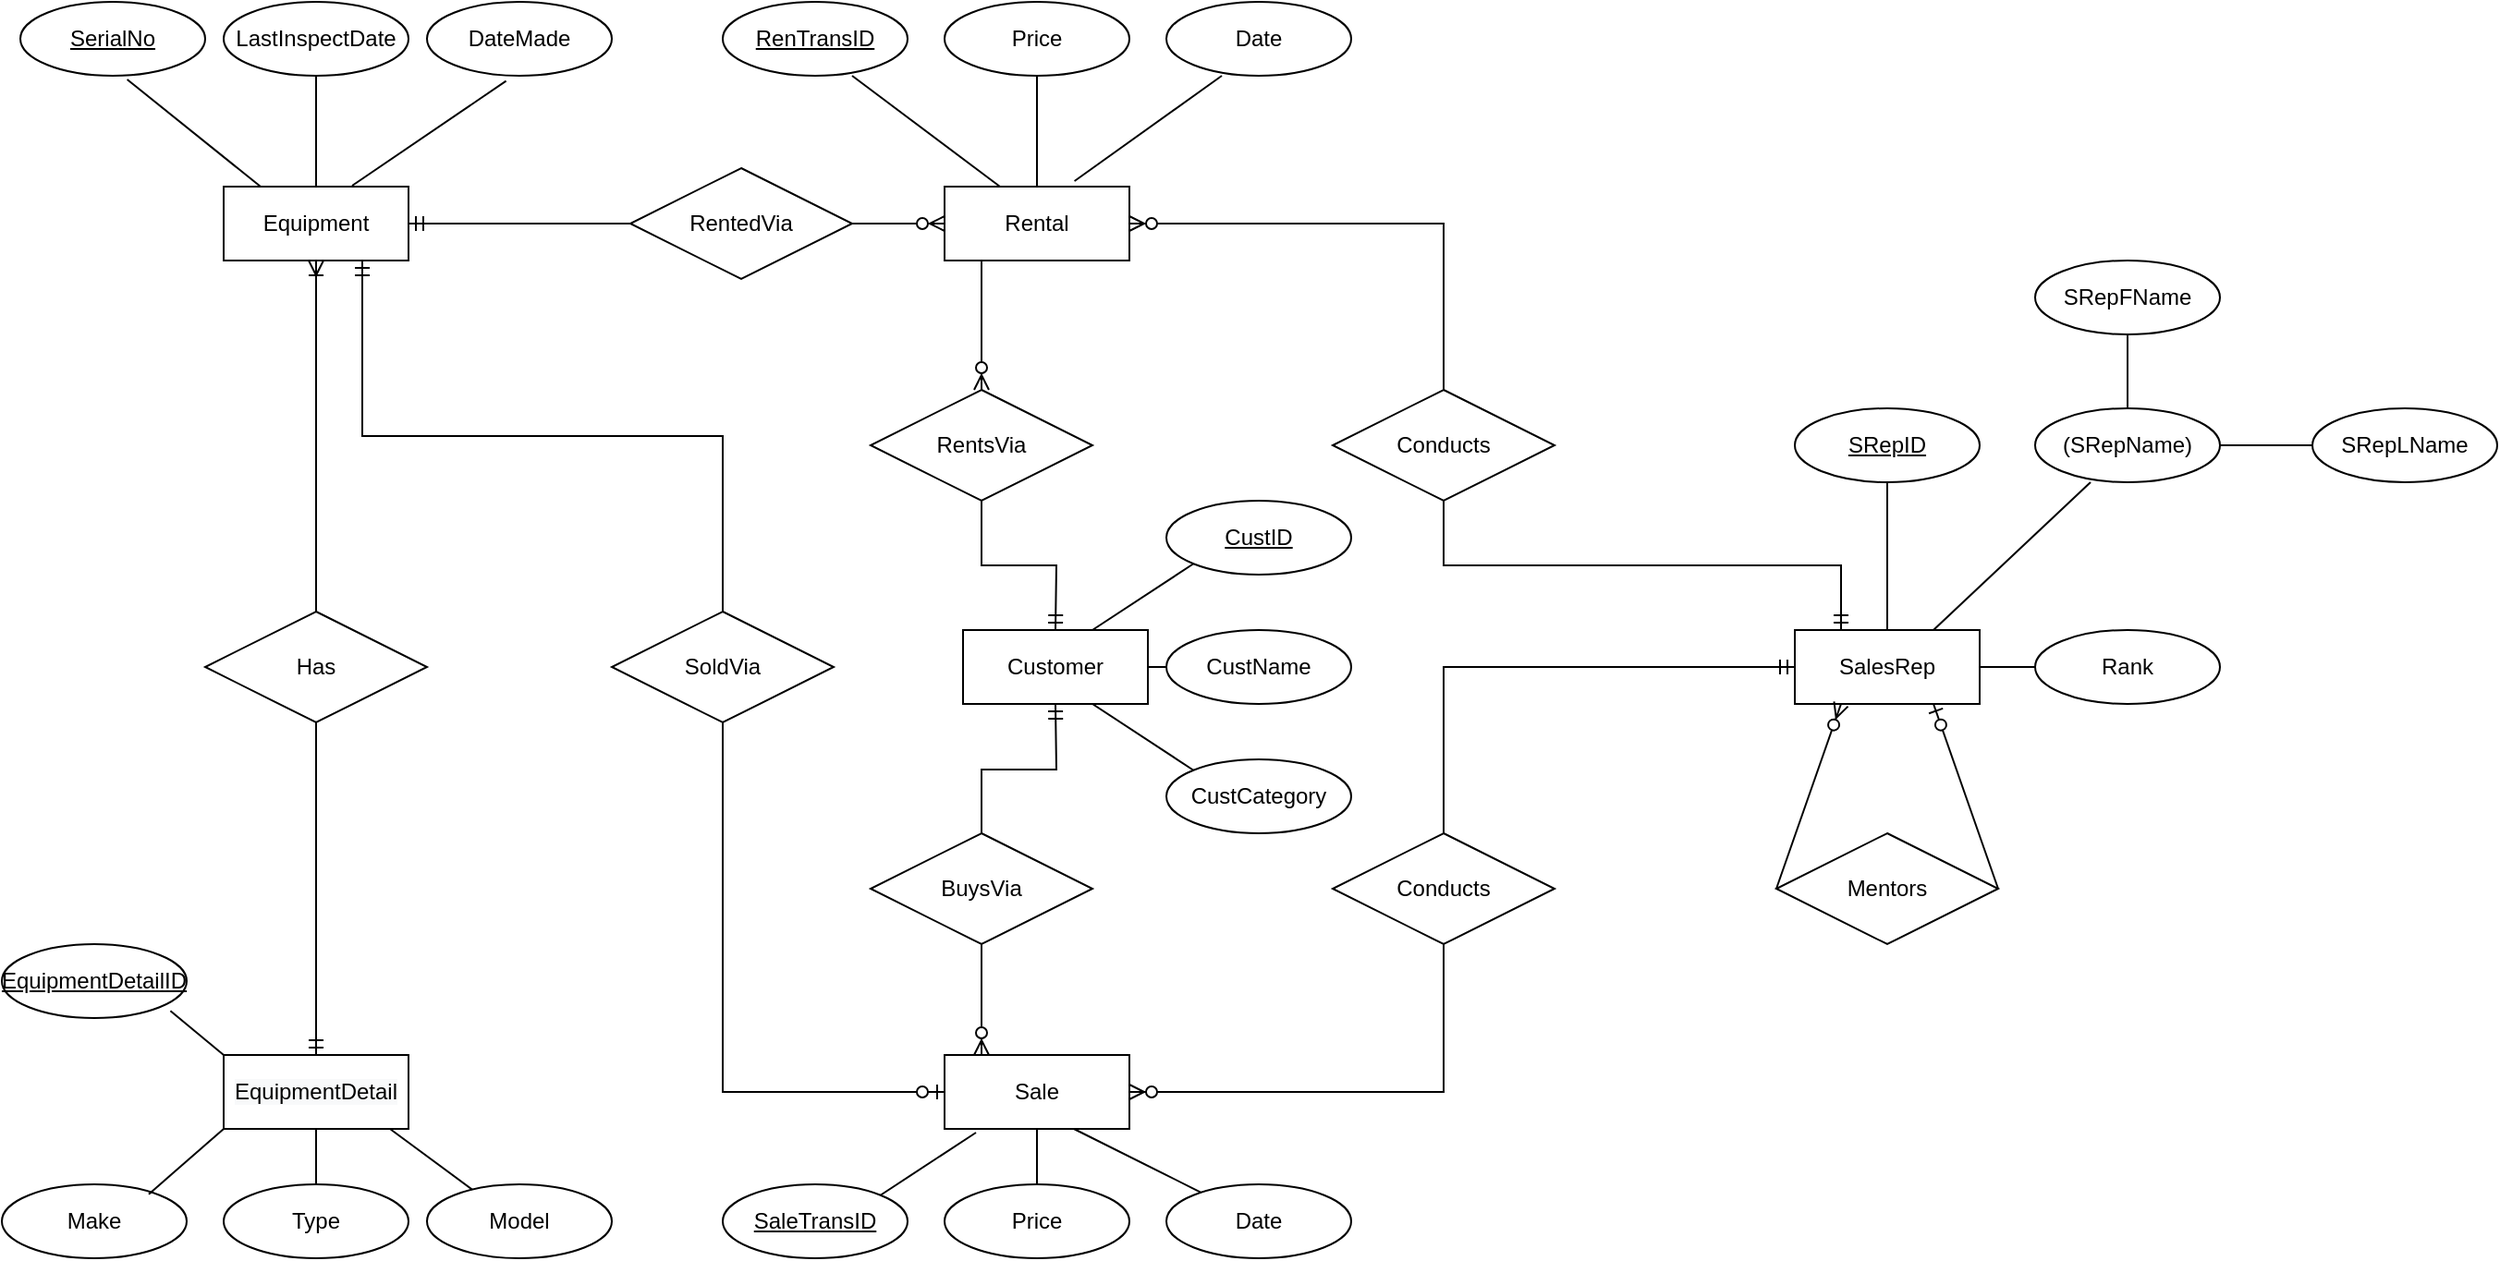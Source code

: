 <mxfile version="15.9.6" type="github">
  <diagram id="BS33YpK8iCGFgxM3u0vF" name="Page-1">
    <mxGraphModel dx="2568" dy="888" grid="1" gridSize="10" guides="1" tooltips="1" connect="1" arrows="1" fold="1" page="1" pageScale="1" pageWidth="850" pageHeight="1100" math="0" shadow="0">
      <root>
        <mxCell id="0" />
        <mxCell id="1" parent="0" />
        <mxCell id="tzg_RMxxT3Z6H4aa_6bV-2" value="Equipment" style="whiteSpace=wrap;html=1;align=center;" parent="1" vertex="1">
          <mxGeometry y="170" width="100" height="40" as="geometry" />
        </mxCell>
        <mxCell id="tzg_RMxxT3Z6H4aa_6bV-3" value="Rental" style="whiteSpace=wrap;html=1;align=center;" parent="1" vertex="1">
          <mxGeometry x="390" y="170" width="100" height="40" as="geometry" />
        </mxCell>
        <mxCell id="tzg_RMxxT3Z6H4aa_6bV-4" value="Customer" style="whiteSpace=wrap;html=1;align=center;" parent="1" vertex="1">
          <mxGeometry x="400" y="410" width="100" height="40" as="geometry" />
        </mxCell>
        <mxCell id="tzg_RMxxT3Z6H4aa_6bV-5" value="&lt;span style=&quot;color: rgb(0 , 0 , 0) ; font-family: &amp;#34;helvetica&amp;#34; ; font-size: 12px ; font-style: normal ; font-weight: 400 ; letter-spacing: normal ; text-align: center ; text-indent: 0px ; text-transform: none ; word-spacing: 0px ; background-color: rgb(248 , 249 , 250) ; display: inline ; float: none&quot;&gt;EquipmentDetail&lt;/span&gt;" style="whiteSpace=wrap;html=1;align=center;" parent="1" vertex="1">
          <mxGeometry y="640" width="100" height="40" as="geometry" />
        </mxCell>
        <mxCell id="tzg_RMxxT3Z6H4aa_6bV-6" value="Sale" style="whiteSpace=wrap;html=1;align=center;" parent="1" vertex="1">
          <mxGeometry x="390" y="640" width="100" height="40" as="geometry" />
        </mxCell>
        <mxCell id="tzg_RMxxT3Z6H4aa_6bV-7" value="SalesRep" style="whiteSpace=wrap;html=1;align=center;" parent="1" vertex="1">
          <mxGeometry x="850" y="410" width="100" height="40" as="geometry" />
        </mxCell>
        <mxCell id="tzg_RMxxT3Z6H4aa_6bV-8" value="Has" style="shape=rhombus;perimeter=rhombusPerimeter;whiteSpace=wrap;html=1;align=center;" parent="1" vertex="1">
          <mxGeometry x="-10" y="400" width="120" height="60" as="geometry" />
        </mxCell>
        <mxCell id="tzg_RMxxT3Z6H4aa_6bV-9" value="RentedVia" style="shape=rhombus;perimeter=rhombusPerimeter;whiteSpace=wrap;html=1;align=center;" parent="1" vertex="1">
          <mxGeometry x="220" y="160" width="120" height="60" as="geometry" />
        </mxCell>
        <mxCell id="tzg_RMxxT3Z6H4aa_6bV-11" value="RentsVia" style="shape=rhombus;perimeter=rhombusPerimeter;whiteSpace=wrap;html=1;align=center;" parent="1" vertex="1">
          <mxGeometry x="350" y="280" width="120" height="60" as="geometry" />
        </mxCell>
        <mxCell id="tzg_RMxxT3Z6H4aa_6bV-12" value="BuysVia" style="shape=rhombus;perimeter=rhombusPerimeter;whiteSpace=wrap;html=1;align=center;" parent="1" vertex="1">
          <mxGeometry x="350" y="520" width="120" height="60" as="geometry" />
        </mxCell>
        <mxCell id="tzg_RMxxT3Z6H4aa_6bV-13" value="SoldVia" style="shape=rhombus;perimeter=rhombusPerimeter;whiteSpace=wrap;html=1;align=center;" parent="1" vertex="1">
          <mxGeometry x="210" y="400" width="120" height="60" as="geometry" />
        </mxCell>
        <mxCell id="tzg_RMxxT3Z6H4aa_6bV-14" value="Mentors" style="shape=rhombus;perimeter=rhombusPerimeter;whiteSpace=wrap;html=1;align=center;" parent="1" vertex="1">
          <mxGeometry x="840" y="520" width="120" height="60" as="geometry" />
        </mxCell>
        <mxCell id="tzg_RMxxT3Z6H4aa_6bV-15" value="Conducts" style="shape=rhombus;perimeter=rhombusPerimeter;whiteSpace=wrap;html=1;align=center;" parent="1" vertex="1">
          <mxGeometry x="600" y="280" width="120" height="60" as="geometry" />
        </mxCell>
        <mxCell id="tzg_RMxxT3Z6H4aa_6bV-16" value="Conducts" style="shape=rhombus;perimeter=rhombusPerimeter;whiteSpace=wrap;html=1;align=center;" parent="1" vertex="1">
          <mxGeometry x="600" y="520" width="120" height="60" as="geometry" />
        </mxCell>
        <mxCell id="tzg_RMxxT3Z6H4aa_6bV-17" value="" style="fontSize=12;html=1;endArrow=ERoneToMany;rounded=0;entryX=0.5;entryY=1;entryDx=0;entryDy=0;exitX=0.5;exitY=0;exitDx=0;exitDy=0;" parent="1" target="tzg_RMxxT3Z6H4aa_6bV-2" edge="1" source="tzg_RMxxT3Z6H4aa_6bV-8">
          <mxGeometry width="100" height="100" relative="1" as="geometry">
            <mxPoint x="140" y="400" as="sourcePoint" />
            <mxPoint x="240" y="300" as="targetPoint" />
            <Array as="points" />
          </mxGeometry>
        </mxCell>
        <mxCell id="tzg_RMxxT3Z6H4aa_6bV-18" value="" style="fontSize=12;html=1;endArrow=ERzeroToMany;endFill=1;rounded=0;entryX=0;entryY=0.5;entryDx=0;entryDy=0;" parent="1" target="tzg_RMxxT3Z6H4aa_6bV-3" edge="1">
          <mxGeometry width="100" height="100" relative="1" as="geometry">
            <mxPoint x="340" y="190" as="sourcePoint" />
            <mxPoint x="440" y="90" as="targetPoint" />
            <Array as="points" />
          </mxGeometry>
        </mxCell>
        <mxCell id="tzg_RMxxT3Z6H4aa_6bV-20" value="" style="fontSize=12;html=1;endArrow=ERzeroToMany;endFill=1;rounded=0;entryX=0.5;entryY=0;entryDx=0;entryDy=0;" parent="1" target="tzg_RMxxT3Z6H4aa_6bV-11" edge="1">
          <mxGeometry width="100" height="100" relative="1" as="geometry">
            <mxPoint x="410" y="210" as="sourcePoint" />
            <mxPoint x="510" y="110" as="targetPoint" />
            <Array as="points" />
          </mxGeometry>
        </mxCell>
        <mxCell id="tzg_RMxxT3Z6H4aa_6bV-22" value="" style="fontSize=12;html=1;endArrow=ERzeroToMany;endFill=1;rounded=0;edgeStyle=orthogonalEdgeStyle;exitX=0.5;exitY=0;exitDx=0;exitDy=0;entryX=1;entryY=0.5;entryDx=0;entryDy=0;" parent="1" source="tzg_RMxxT3Z6H4aa_6bV-15" target="tzg_RMxxT3Z6H4aa_6bV-3" edge="1">
          <mxGeometry width="100" height="100" relative="1" as="geometry">
            <mxPoint x="490" y="190" as="sourcePoint" />
            <mxPoint x="540" y="240" as="targetPoint" />
          </mxGeometry>
        </mxCell>
        <mxCell id="tzg_RMxxT3Z6H4aa_6bV-23" value="" style="fontSize=12;html=1;endArrow=ERzeroToMany;endFill=1;rounded=0;" parent="1" edge="1">
          <mxGeometry width="100" height="100" relative="1" as="geometry">
            <mxPoint x="410" y="580" as="sourcePoint" />
            <mxPoint x="410" y="640" as="targetPoint" />
            <Array as="points" />
          </mxGeometry>
        </mxCell>
        <mxCell id="tzg_RMxxT3Z6H4aa_6bV-24" value="" style="fontSize=12;html=1;endArrow=ERzeroToMany;endFill=1;rounded=0;edgeStyle=orthogonalEdgeStyle;exitX=0.5;exitY=1;exitDx=0;exitDy=0;entryX=1;entryY=0.5;entryDx=0;entryDy=0;" parent="1" source="tzg_RMxxT3Z6H4aa_6bV-16" target="tzg_RMxxT3Z6H4aa_6bV-6" edge="1">
          <mxGeometry width="100" height="100" relative="1" as="geometry">
            <mxPoint x="440" y="650" as="sourcePoint" />
            <mxPoint x="640" y="600" as="targetPoint" />
          </mxGeometry>
        </mxCell>
        <mxCell id="tzg_RMxxT3Z6H4aa_6bV-26" value="" style="fontSize=12;html=1;endArrow=ERzeroToMany;endFill=1;rounded=0;entryX=0.25;entryY=1;entryDx=0;entryDy=0;exitX=0;exitY=0.5;exitDx=0;exitDy=0;" parent="1" target="tzg_RMxxT3Z6H4aa_6bV-7" edge="1" source="tzg_RMxxT3Z6H4aa_6bV-14">
          <mxGeometry width="100" height="100" relative="1" as="geometry">
            <mxPoint x="690" y="550" as="sourcePoint" />
            <mxPoint x="790" y="450" as="targetPoint" />
            <Array as="points" />
          </mxGeometry>
        </mxCell>
        <mxCell id="tzg_RMxxT3Z6H4aa_6bV-27" value="" style="fontSize=12;html=1;endArrow=ERzeroToOne;endFill=1;rounded=0;entryX=0.75;entryY=1;entryDx=0;entryDy=0;exitX=1;exitY=0.5;exitDx=0;exitDy=0;" parent="1" target="tzg_RMxxT3Z6H4aa_6bV-7" edge="1" source="tzg_RMxxT3Z6H4aa_6bV-14">
          <mxGeometry width="100" height="100" relative="1" as="geometry">
            <mxPoint x="810" y="550" as="sourcePoint" />
            <mxPoint x="910" y="450" as="targetPoint" />
          </mxGeometry>
        </mxCell>
        <mxCell id="tzg_RMxxT3Z6H4aa_6bV-28" value="" style="fontSize=12;html=1;endArrow=ERzeroToOne;endFill=1;rounded=0;entryX=0;entryY=0.5;entryDx=0;entryDy=0;exitX=0.5;exitY=1;exitDx=0;exitDy=0;edgeStyle=orthogonalEdgeStyle;" parent="1" source="tzg_RMxxT3Z6H4aa_6bV-13" target="tzg_RMxxT3Z6H4aa_6bV-6" edge="1">
          <mxGeometry width="100" height="100" relative="1" as="geometry">
            <mxPoint x="350" y="430" as="sourcePoint" />
            <mxPoint x="315" y="330" as="targetPoint" />
          </mxGeometry>
        </mxCell>
        <mxCell id="tzg_RMxxT3Z6H4aa_6bV-29" value="" style="fontSize=12;html=1;endArrow=ERmandOne;rounded=0;entryX=0.75;entryY=1;entryDx=0;entryDy=0;exitX=0.5;exitY=0;exitDx=0;exitDy=0;edgeStyle=orthogonalEdgeStyle;" parent="1" source="tzg_RMxxT3Z6H4aa_6bV-13" target="tzg_RMxxT3Z6H4aa_6bV-2" edge="1">
          <mxGeometry width="100" height="100" relative="1" as="geometry">
            <mxPoint x="270" y="290" as="sourcePoint" />
            <mxPoint x="260" y="110" as="targetPoint" />
          </mxGeometry>
        </mxCell>
        <mxCell id="tzg_RMxxT3Z6H4aa_6bV-31" value="" style="fontSize=12;html=1;endArrow=ERmandOne;rounded=0;entryX=0.5;entryY=0;entryDx=0;entryDy=0;exitX=0.5;exitY=1;exitDx=0;exitDy=0;edgeStyle=orthogonalEdgeStyle;" parent="1" source="tzg_RMxxT3Z6H4aa_6bV-8" edge="1" target="tzg_RMxxT3Z6H4aa_6bV-5">
          <mxGeometry width="100" height="100" relative="1" as="geometry">
            <mxPoint x="245" y="830" as="sourcePoint" />
            <mxPoint x="140" y="640" as="targetPoint" />
          </mxGeometry>
        </mxCell>
        <mxCell id="tzg_RMxxT3Z6H4aa_6bV-32" value="" style="fontSize=12;html=1;endArrow=ERmandOne;rounded=0;entryX=1;entryY=0.5;entryDx=0;entryDy=0;exitX=0;exitY=0.5;exitDx=0;exitDy=0;edgeStyle=orthogonalEdgeStyle;" parent="1" source="tzg_RMxxT3Z6H4aa_6bV-9" edge="1" target="tzg_RMxxT3Z6H4aa_6bV-2">
          <mxGeometry width="100" height="100" relative="1" as="geometry">
            <mxPoint x="295" y="380" as="sourcePoint" />
            <mxPoint x="190" y="190" as="targetPoint" />
          </mxGeometry>
        </mxCell>
        <mxCell id="tzg_RMxxT3Z6H4aa_6bV-33" value="" style="fontSize=12;html=1;endArrow=ERmandOne;rounded=0;entryX=0.75;entryY=1;entryDx=0;entryDy=0;exitX=0.5;exitY=1;exitDx=0;exitDy=0;edgeStyle=orthogonalEdgeStyle;" parent="1" source="tzg_RMxxT3Z6H4aa_6bV-11" edge="1">
          <mxGeometry width="100" height="100" relative="1" as="geometry">
            <mxPoint x="555" y="600" as="sourcePoint" />
            <mxPoint x="450" y="410" as="targetPoint" />
          </mxGeometry>
        </mxCell>
        <mxCell id="tzg_RMxxT3Z6H4aa_6bV-34" value="" style="fontSize=12;html=1;endArrow=ERmandOne;rounded=0;entryX=0.75;entryY=1;entryDx=0;entryDy=0;edgeStyle=orthogonalEdgeStyle;" parent="1" source="tzg_RMxxT3Z6H4aa_6bV-12" edge="1">
          <mxGeometry width="100" height="100" relative="1" as="geometry">
            <mxPoint x="555" y="640" as="sourcePoint" />
            <mxPoint x="450" y="450" as="targetPoint" />
          </mxGeometry>
        </mxCell>
        <mxCell id="tzg_RMxxT3Z6H4aa_6bV-35" value="" style="fontSize=12;html=1;endArrow=ERmandOne;rounded=0;entryX=0.25;entryY=0;entryDx=0;entryDy=0;exitX=0.5;exitY=1;exitDx=0;exitDy=0;edgeStyle=orthogonalEdgeStyle;" parent="1" source="tzg_RMxxT3Z6H4aa_6bV-15" edge="1" target="tzg_RMxxT3Z6H4aa_6bV-7">
          <mxGeometry width="100" height="100" relative="1" as="geometry">
            <mxPoint x="845" y="600" as="sourcePoint" />
            <mxPoint x="740" y="410" as="targetPoint" />
          </mxGeometry>
        </mxCell>
        <mxCell id="tzg_RMxxT3Z6H4aa_6bV-36" value="" style="fontSize=12;html=1;endArrow=ERmandOne;rounded=0;entryX=0;entryY=0.5;entryDx=0;entryDy=0;exitX=0.5;exitY=0;exitDx=0;exitDy=0;edgeStyle=orthogonalEdgeStyle;" parent="1" source="tzg_RMxxT3Z6H4aa_6bV-16" edge="1" target="tzg_RMxxT3Z6H4aa_6bV-7">
          <mxGeometry width="100" height="100" relative="1" as="geometry">
            <mxPoint x="805" y="620" as="sourcePoint" />
            <mxPoint x="700" y="430" as="targetPoint" />
            <Array as="points">
              <mxPoint x="660" y="430" />
            </Array>
          </mxGeometry>
        </mxCell>
        <mxCell id="tzg_RMxxT3Z6H4aa_6bV-37" value="SerialNo" style="ellipse;whiteSpace=wrap;html=1;align=center;fontStyle=4;" parent="1" vertex="1">
          <mxGeometry x="-110" y="70" width="100" height="40" as="geometry" />
        </mxCell>
        <mxCell id="tzg_RMxxT3Z6H4aa_6bV-38" value="RenTransID" style="ellipse;whiteSpace=wrap;html=1;align=center;fontStyle=4;" parent="1" vertex="1">
          <mxGeometry x="270" y="70" width="100" height="40" as="geometry" />
        </mxCell>
        <mxCell id="tzg_RMxxT3Z6H4aa_6bV-39" value="EquipmentDetailID" style="ellipse;whiteSpace=wrap;html=1;align=center;fontStyle=4;" parent="1" vertex="1">
          <mxGeometry x="-120" y="580" width="100" height="40" as="geometry" />
        </mxCell>
        <mxCell id="tzg_RMxxT3Z6H4aa_6bV-40" value="SaleTransID" style="ellipse;whiteSpace=wrap;html=1;align=center;fontStyle=4;" parent="1" vertex="1">
          <mxGeometry x="270" y="710" width="100" height="40" as="geometry" />
        </mxCell>
        <mxCell id="tzg_RMxxT3Z6H4aa_6bV-41" value="CustID" style="ellipse;whiteSpace=wrap;html=1;align=center;fontStyle=4;" parent="1" vertex="1">
          <mxGeometry x="510" y="340" width="100" height="40" as="geometry" />
        </mxCell>
        <mxCell id="tzg_RMxxT3Z6H4aa_6bV-42" value="SRepID" style="ellipse;whiteSpace=wrap;html=1;align=center;fontStyle=4;" parent="1" vertex="1">
          <mxGeometry x="850" y="290" width="100" height="40" as="geometry" />
        </mxCell>
        <mxCell id="ZnQveP-AiuhrE7Y1-oV4-1" value="Type" style="ellipse;whiteSpace=wrap;html=1;align=center;" vertex="1" parent="1">
          <mxGeometry y="710" width="100" height="40" as="geometry" />
        </mxCell>
        <mxCell id="ZnQveP-AiuhrE7Y1-oV4-2" value="Model" style="ellipse;whiteSpace=wrap;html=1;align=center;" vertex="1" parent="1">
          <mxGeometry x="110" y="710" width="100" height="40" as="geometry" />
        </mxCell>
        <mxCell id="ZnQveP-AiuhrE7Y1-oV4-3" value="LastInspectDate" style="ellipse;whiteSpace=wrap;html=1;align=center;" vertex="1" parent="1">
          <mxGeometry y="70" width="100" height="40" as="geometry" />
        </mxCell>
        <mxCell id="ZnQveP-AiuhrE7Y1-oV4-4" value="DateMade" style="ellipse;whiteSpace=wrap;html=1;align=center;" vertex="1" parent="1">
          <mxGeometry x="110" y="70" width="100" height="40" as="geometry" />
        </mxCell>
        <mxCell id="ZnQveP-AiuhrE7Y1-oV4-5" value="Price" style="ellipse;whiteSpace=wrap;html=1;align=center;" vertex="1" parent="1">
          <mxGeometry x="390" y="70" width="100" height="40" as="geometry" />
        </mxCell>
        <mxCell id="ZnQveP-AiuhrE7Y1-oV4-6" value="Date" style="ellipse;whiteSpace=wrap;html=1;align=center;" vertex="1" parent="1">
          <mxGeometry x="510" y="70" width="100" height="40" as="geometry" />
        </mxCell>
        <mxCell id="ZnQveP-AiuhrE7Y1-oV4-7" value="CustName" style="ellipse;whiteSpace=wrap;html=1;align=center;" vertex="1" parent="1">
          <mxGeometry x="510" y="410" width="100" height="40" as="geometry" />
        </mxCell>
        <mxCell id="ZnQveP-AiuhrE7Y1-oV4-8" value="CustCategory" style="ellipse;whiteSpace=wrap;html=1;align=center;" vertex="1" parent="1">
          <mxGeometry x="510" y="480" width="100" height="40" as="geometry" />
        </mxCell>
        <mxCell id="ZnQveP-AiuhrE7Y1-oV4-9" value="Price" style="ellipse;whiteSpace=wrap;html=1;align=center;" vertex="1" parent="1">
          <mxGeometry x="390" y="710" width="100" height="40" as="geometry" />
        </mxCell>
        <mxCell id="ZnQveP-AiuhrE7Y1-oV4-10" value="Date" style="ellipse;whiteSpace=wrap;html=1;align=center;" vertex="1" parent="1">
          <mxGeometry x="510" y="710" width="100" height="40" as="geometry" />
        </mxCell>
        <mxCell id="ZnQveP-AiuhrE7Y1-oV4-11" value="(SRepName)" style="ellipse;whiteSpace=wrap;html=1;align=center;" vertex="1" parent="1">
          <mxGeometry x="980" y="290" width="100" height="40" as="geometry" />
        </mxCell>
        <mxCell id="ZnQveP-AiuhrE7Y1-oV4-12" value="Rank" style="ellipse;whiteSpace=wrap;html=1;align=center;" vertex="1" parent="1">
          <mxGeometry x="980" y="410" width="100" height="40" as="geometry" />
        </mxCell>
        <mxCell id="ZnQveP-AiuhrE7Y1-oV4-13" value="Make" style="ellipse;whiteSpace=wrap;html=1;align=center;" vertex="1" parent="1">
          <mxGeometry x="-120" y="710" width="100" height="40" as="geometry" />
        </mxCell>
        <mxCell id="ZnQveP-AiuhrE7Y1-oV4-14" value="SRepFName" style="ellipse;whiteSpace=wrap;html=1;align=center;" vertex="1" parent="1">
          <mxGeometry x="980" y="210" width="100" height="40" as="geometry" />
        </mxCell>
        <mxCell id="ZnQveP-AiuhrE7Y1-oV4-15" value="SRepLName" style="ellipse;whiteSpace=wrap;html=1;align=center;" vertex="1" parent="1">
          <mxGeometry x="1130" y="290" width="100" height="40" as="geometry" />
        </mxCell>
        <mxCell id="ZnQveP-AiuhrE7Y1-oV4-16" value="" style="endArrow=none;html=1;rounded=0;entryX=0.2;entryY=0;entryDx=0;entryDy=0;exitX=0.578;exitY=1.05;exitDx=0;exitDy=0;exitPerimeter=0;entryPerimeter=0;" edge="1" parent="1" source="tzg_RMxxT3Z6H4aa_6bV-37" target="tzg_RMxxT3Z6H4aa_6bV-2">
          <mxGeometry relative="1" as="geometry">
            <mxPoint x="-60" y="110" as="sourcePoint" />
            <mxPoint x="80" y="110" as="targetPoint" />
          </mxGeometry>
        </mxCell>
        <mxCell id="ZnQveP-AiuhrE7Y1-oV4-17" value="" style="endArrow=none;html=1;rounded=0;entryX=0.5;entryY=0;entryDx=0;entryDy=0;exitX=0.5;exitY=1;exitDx=0;exitDy=0;" edge="1" parent="1" source="ZnQveP-AiuhrE7Y1-oV4-3" target="tzg_RMxxT3Z6H4aa_6bV-2">
          <mxGeometry relative="1" as="geometry">
            <mxPoint x="40" y="110" as="sourcePoint" />
            <mxPoint x="120" y="170" as="targetPoint" />
          </mxGeometry>
        </mxCell>
        <mxCell id="ZnQveP-AiuhrE7Y1-oV4-18" value="" style="endArrow=none;html=1;rounded=0;entryX=0.695;entryY=-0.012;entryDx=0;entryDy=0;exitX=0.428;exitY=1.071;exitDx=0;exitDy=0;exitPerimeter=0;entryPerimeter=0;" edge="1" parent="1" source="ZnQveP-AiuhrE7Y1-oV4-4" target="tzg_RMxxT3Z6H4aa_6bV-2">
          <mxGeometry relative="1" as="geometry">
            <mxPoint x="160" y="110" as="sourcePoint" />
            <mxPoint x="240" y="170" as="targetPoint" />
          </mxGeometry>
        </mxCell>
        <mxCell id="ZnQveP-AiuhrE7Y1-oV4-19" value="" style="endArrow=none;html=1;rounded=0;entryX=0;entryY=0;entryDx=0;entryDy=0;exitX=0.912;exitY=0.904;exitDx=0;exitDy=0;exitPerimeter=0;" edge="1" parent="1" source="tzg_RMxxT3Z6H4aa_6bV-39" target="tzg_RMxxT3Z6H4aa_6bV-5">
          <mxGeometry relative="1" as="geometry">
            <mxPoint x="-50" y="610" as="sourcePoint" />
            <mxPoint x="30" y="670" as="targetPoint" />
          </mxGeometry>
        </mxCell>
        <mxCell id="ZnQveP-AiuhrE7Y1-oV4-20" value="" style="endArrow=none;html=1;rounded=0;entryX=0;entryY=1;entryDx=0;entryDy=0;exitX=0.795;exitY=0.133;exitDx=0;exitDy=0;exitPerimeter=0;" edge="1" parent="1" source="ZnQveP-AiuhrE7Y1-oV4-13" target="tzg_RMxxT3Z6H4aa_6bV-5">
          <mxGeometry relative="1" as="geometry">
            <mxPoint x="-60" y="710" as="sourcePoint" />
            <mxPoint x="20" y="770" as="targetPoint" />
          </mxGeometry>
        </mxCell>
        <mxCell id="ZnQveP-AiuhrE7Y1-oV4-21" value="" style="endArrow=none;html=1;rounded=0;exitX=0.5;exitY=1;exitDx=0;exitDy=0;" edge="1" parent="1" source="tzg_RMxxT3Z6H4aa_6bV-5" target="ZnQveP-AiuhrE7Y1-oV4-1">
          <mxGeometry relative="1" as="geometry">
            <mxPoint x="50" y="680" as="sourcePoint" />
            <mxPoint x="130" y="740" as="targetPoint" />
          </mxGeometry>
        </mxCell>
        <mxCell id="ZnQveP-AiuhrE7Y1-oV4-22" value="" style="endArrow=none;html=1;rounded=0;entryX=0.245;entryY=0.071;entryDx=0;entryDy=0;entryPerimeter=0;" edge="1" parent="1" target="ZnQveP-AiuhrE7Y1-oV4-2">
          <mxGeometry relative="1" as="geometry">
            <mxPoint x="90" y="680" as="sourcePoint" />
            <mxPoint x="170" y="740" as="targetPoint" />
          </mxGeometry>
        </mxCell>
        <mxCell id="ZnQveP-AiuhrE7Y1-oV4-23" value="" style="endArrow=none;html=1;rounded=0;entryX=0;entryY=0;entryDx=0;entryDy=0;" edge="1" parent="1">
          <mxGeometry relative="1" as="geometry">
            <mxPoint x="340" y="110" as="sourcePoint" />
            <mxPoint x="420" y="170" as="targetPoint" />
          </mxGeometry>
        </mxCell>
        <mxCell id="ZnQveP-AiuhrE7Y1-oV4-24" value="" style="endArrow=none;html=1;rounded=0;" edge="1" parent="1" target="tzg_RMxxT3Z6H4aa_6bV-3">
          <mxGeometry relative="1" as="geometry">
            <mxPoint x="440" y="110" as="sourcePoint" />
            <mxPoint x="520" y="170" as="targetPoint" />
          </mxGeometry>
        </mxCell>
        <mxCell id="ZnQveP-AiuhrE7Y1-oV4-25" value="" style="endArrow=none;html=1;rounded=0;entryX=0.703;entryY=-0.075;entryDx=0;entryDy=0;entryPerimeter=0;" edge="1" parent="1" target="tzg_RMxxT3Z6H4aa_6bV-3">
          <mxGeometry relative="1" as="geometry">
            <mxPoint x="540" y="110" as="sourcePoint" />
            <mxPoint x="620" y="170" as="targetPoint" />
          </mxGeometry>
        </mxCell>
        <mxCell id="ZnQveP-AiuhrE7Y1-oV4-26" value="" style="endArrow=none;html=1;rounded=0;entryX=0;entryY=1;entryDx=0;entryDy=0;" edge="1" parent="1" target="tzg_RMxxT3Z6H4aa_6bV-41">
          <mxGeometry relative="1" as="geometry">
            <mxPoint x="470" y="410" as="sourcePoint" />
            <mxPoint x="550" y="470" as="targetPoint" />
          </mxGeometry>
        </mxCell>
        <mxCell id="ZnQveP-AiuhrE7Y1-oV4-27" value="" style="endArrow=none;html=1;rounded=0;entryX=0;entryY=0.5;entryDx=0;entryDy=0;" edge="1" parent="1" target="ZnQveP-AiuhrE7Y1-oV4-7">
          <mxGeometry relative="1" as="geometry">
            <mxPoint x="500" y="430" as="sourcePoint" />
            <mxPoint x="580" y="490" as="targetPoint" />
          </mxGeometry>
        </mxCell>
        <mxCell id="ZnQveP-AiuhrE7Y1-oV4-28" value="" style="endArrow=none;html=1;rounded=0;entryX=0;entryY=0;entryDx=0;entryDy=0;" edge="1" parent="1" target="ZnQveP-AiuhrE7Y1-oV4-8">
          <mxGeometry relative="1" as="geometry">
            <mxPoint x="470" y="450" as="sourcePoint" />
            <mxPoint x="550" y="510" as="targetPoint" />
          </mxGeometry>
        </mxCell>
        <mxCell id="ZnQveP-AiuhrE7Y1-oV4-29" value="" style="endArrow=none;html=1;rounded=0;" edge="1" parent="1" target="ZnQveP-AiuhrE7Y1-oV4-10">
          <mxGeometry relative="1" as="geometry">
            <mxPoint x="460" y="680" as="sourcePoint" />
            <mxPoint x="540" y="740" as="targetPoint" />
          </mxGeometry>
        </mxCell>
        <mxCell id="ZnQveP-AiuhrE7Y1-oV4-30" value="" style="endArrow=none;html=1;rounded=0;entryX=0.5;entryY=0;entryDx=0;entryDy=0;" edge="1" parent="1" target="ZnQveP-AiuhrE7Y1-oV4-9">
          <mxGeometry relative="1" as="geometry">
            <mxPoint x="440" y="680" as="sourcePoint" />
            <mxPoint x="520" y="740" as="targetPoint" />
          </mxGeometry>
        </mxCell>
        <mxCell id="ZnQveP-AiuhrE7Y1-oV4-31" value="" style="endArrow=none;html=1;rounded=0;entryX=1;entryY=0;entryDx=0;entryDy=0;exitX=0.17;exitY=1.05;exitDx=0;exitDy=0;exitPerimeter=0;" edge="1" parent="1" source="tzg_RMxxT3Z6H4aa_6bV-6" target="tzg_RMxxT3Z6H4aa_6bV-40">
          <mxGeometry relative="1" as="geometry">
            <mxPoint x="390" y="680" as="sourcePoint" />
            <mxPoint x="470" y="740" as="targetPoint" />
          </mxGeometry>
        </mxCell>
        <mxCell id="ZnQveP-AiuhrE7Y1-oV4-32" value="" style="endArrow=none;html=1;rounded=0;" edge="1" parent="1" target="ZnQveP-AiuhrE7Y1-oV4-11">
          <mxGeometry relative="1" as="geometry">
            <mxPoint x="1030" y="250" as="sourcePoint" />
            <mxPoint x="1110" y="310" as="targetPoint" />
          </mxGeometry>
        </mxCell>
        <mxCell id="ZnQveP-AiuhrE7Y1-oV4-33" value="" style="endArrow=none;html=1;rounded=0;entryX=0;entryY=0.5;entryDx=0;entryDy=0;" edge="1" parent="1" target="ZnQveP-AiuhrE7Y1-oV4-15">
          <mxGeometry relative="1" as="geometry">
            <mxPoint x="1080" y="310" as="sourcePoint" />
            <mxPoint x="1160" y="370" as="targetPoint" />
          </mxGeometry>
        </mxCell>
        <mxCell id="ZnQveP-AiuhrE7Y1-oV4-34" value="" style="endArrow=none;html=1;rounded=0;entryX=0.5;entryY=0;entryDx=0;entryDy=0;" edge="1" parent="1" target="tzg_RMxxT3Z6H4aa_6bV-7">
          <mxGeometry relative="1" as="geometry">
            <mxPoint x="900" y="330" as="sourcePoint" />
            <mxPoint x="980" y="390" as="targetPoint" />
          </mxGeometry>
        </mxCell>
        <mxCell id="ZnQveP-AiuhrE7Y1-oV4-35" value="" style="endArrow=none;html=1;rounded=0;" edge="1" parent="1">
          <mxGeometry relative="1" as="geometry">
            <mxPoint x="950" y="430" as="sourcePoint" />
            <mxPoint x="980" y="430" as="targetPoint" />
          </mxGeometry>
        </mxCell>
        <mxCell id="ZnQveP-AiuhrE7Y1-oV4-36" value="" style="endArrow=none;html=1;rounded=0;entryX=0.75;entryY=0;entryDx=0;entryDy=0;" edge="1" parent="1" target="tzg_RMxxT3Z6H4aa_6bV-7">
          <mxGeometry relative="1" as="geometry">
            <mxPoint x="1010" y="330" as="sourcePoint" />
            <mxPoint x="1090" y="390" as="targetPoint" />
          </mxGeometry>
        </mxCell>
      </root>
    </mxGraphModel>
  </diagram>
</mxfile>
